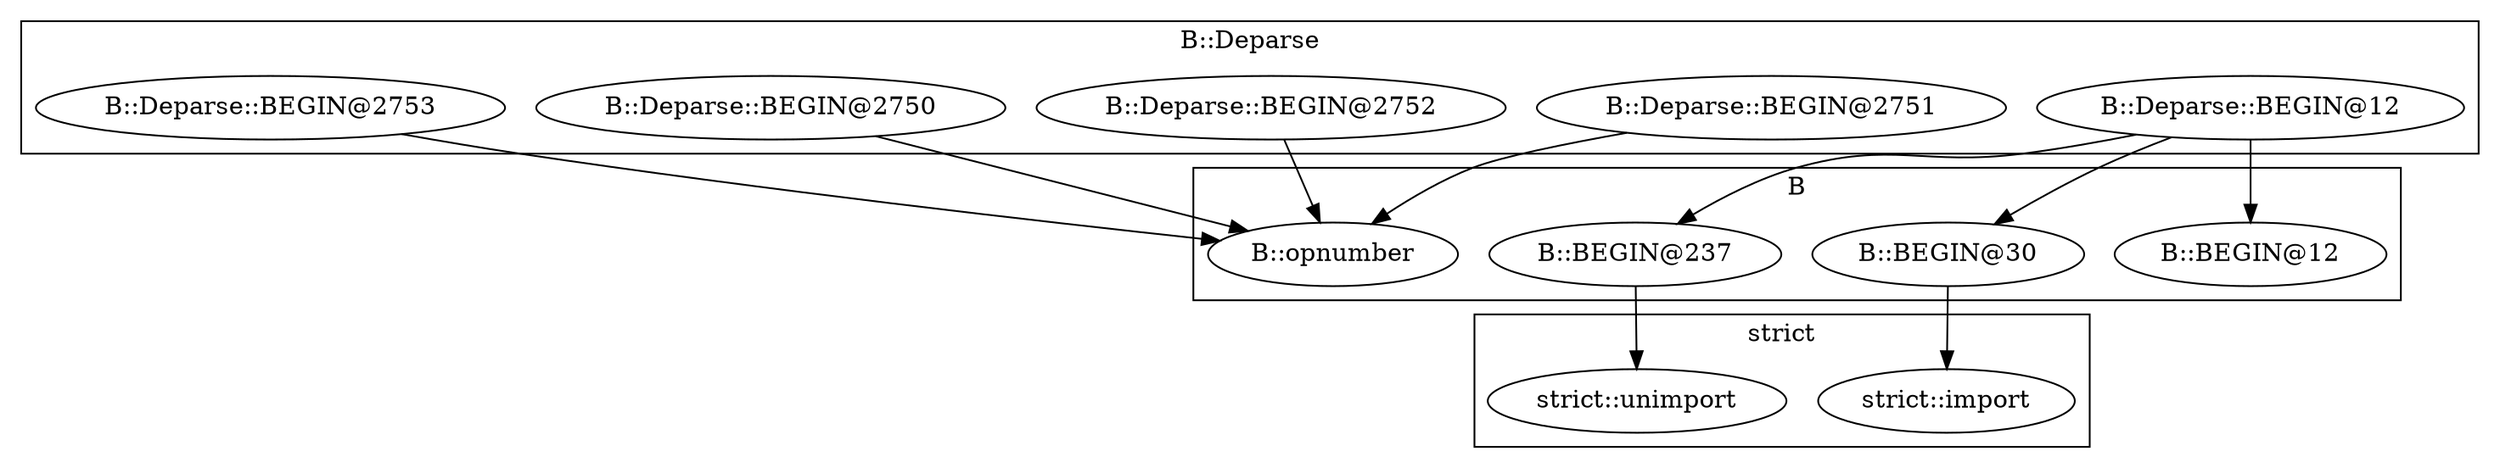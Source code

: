 digraph {
graph [overlap=false]
subgraph cluster_B {
	label="B";
	"B::BEGIN@30";
	"B::BEGIN@237";
	"B::opnumber";
	"B::BEGIN@12";
}
subgraph cluster_strict {
	label="strict";
	"strict::import";
	"strict::unimport";
}
subgraph cluster_B_Deparse {
	label="B::Deparse";
	"B::Deparse::BEGIN@2750";
	"B::Deparse::BEGIN@2753";
	"B::Deparse::BEGIN@2751";
	"B::Deparse::BEGIN@12";
	"B::Deparse::BEGIN@2752";
}
"B::Deparse::BEGIN@12" -> "B::BEGIN@12";
"B::BEGIN@237" -> "strict::unimport";
"B::Deparse::BEGIN@12" -> "B::BEGIN@30";
"B::Deparse::BEGIN@12" -> "B::BEGIN@237";
"B::Deparse::BEGIN@2750" -> "B::opnumber";
"B::Deparse::BEGIN@2753" -> "B::opnumber";
"B::Deparse::BEGIN@2751" -> "B::opnumber";
"B::Deparse::BEGIN@2752" -> "B::opnumber";
"B::BEGIN@30" -> "strict::import";
}

